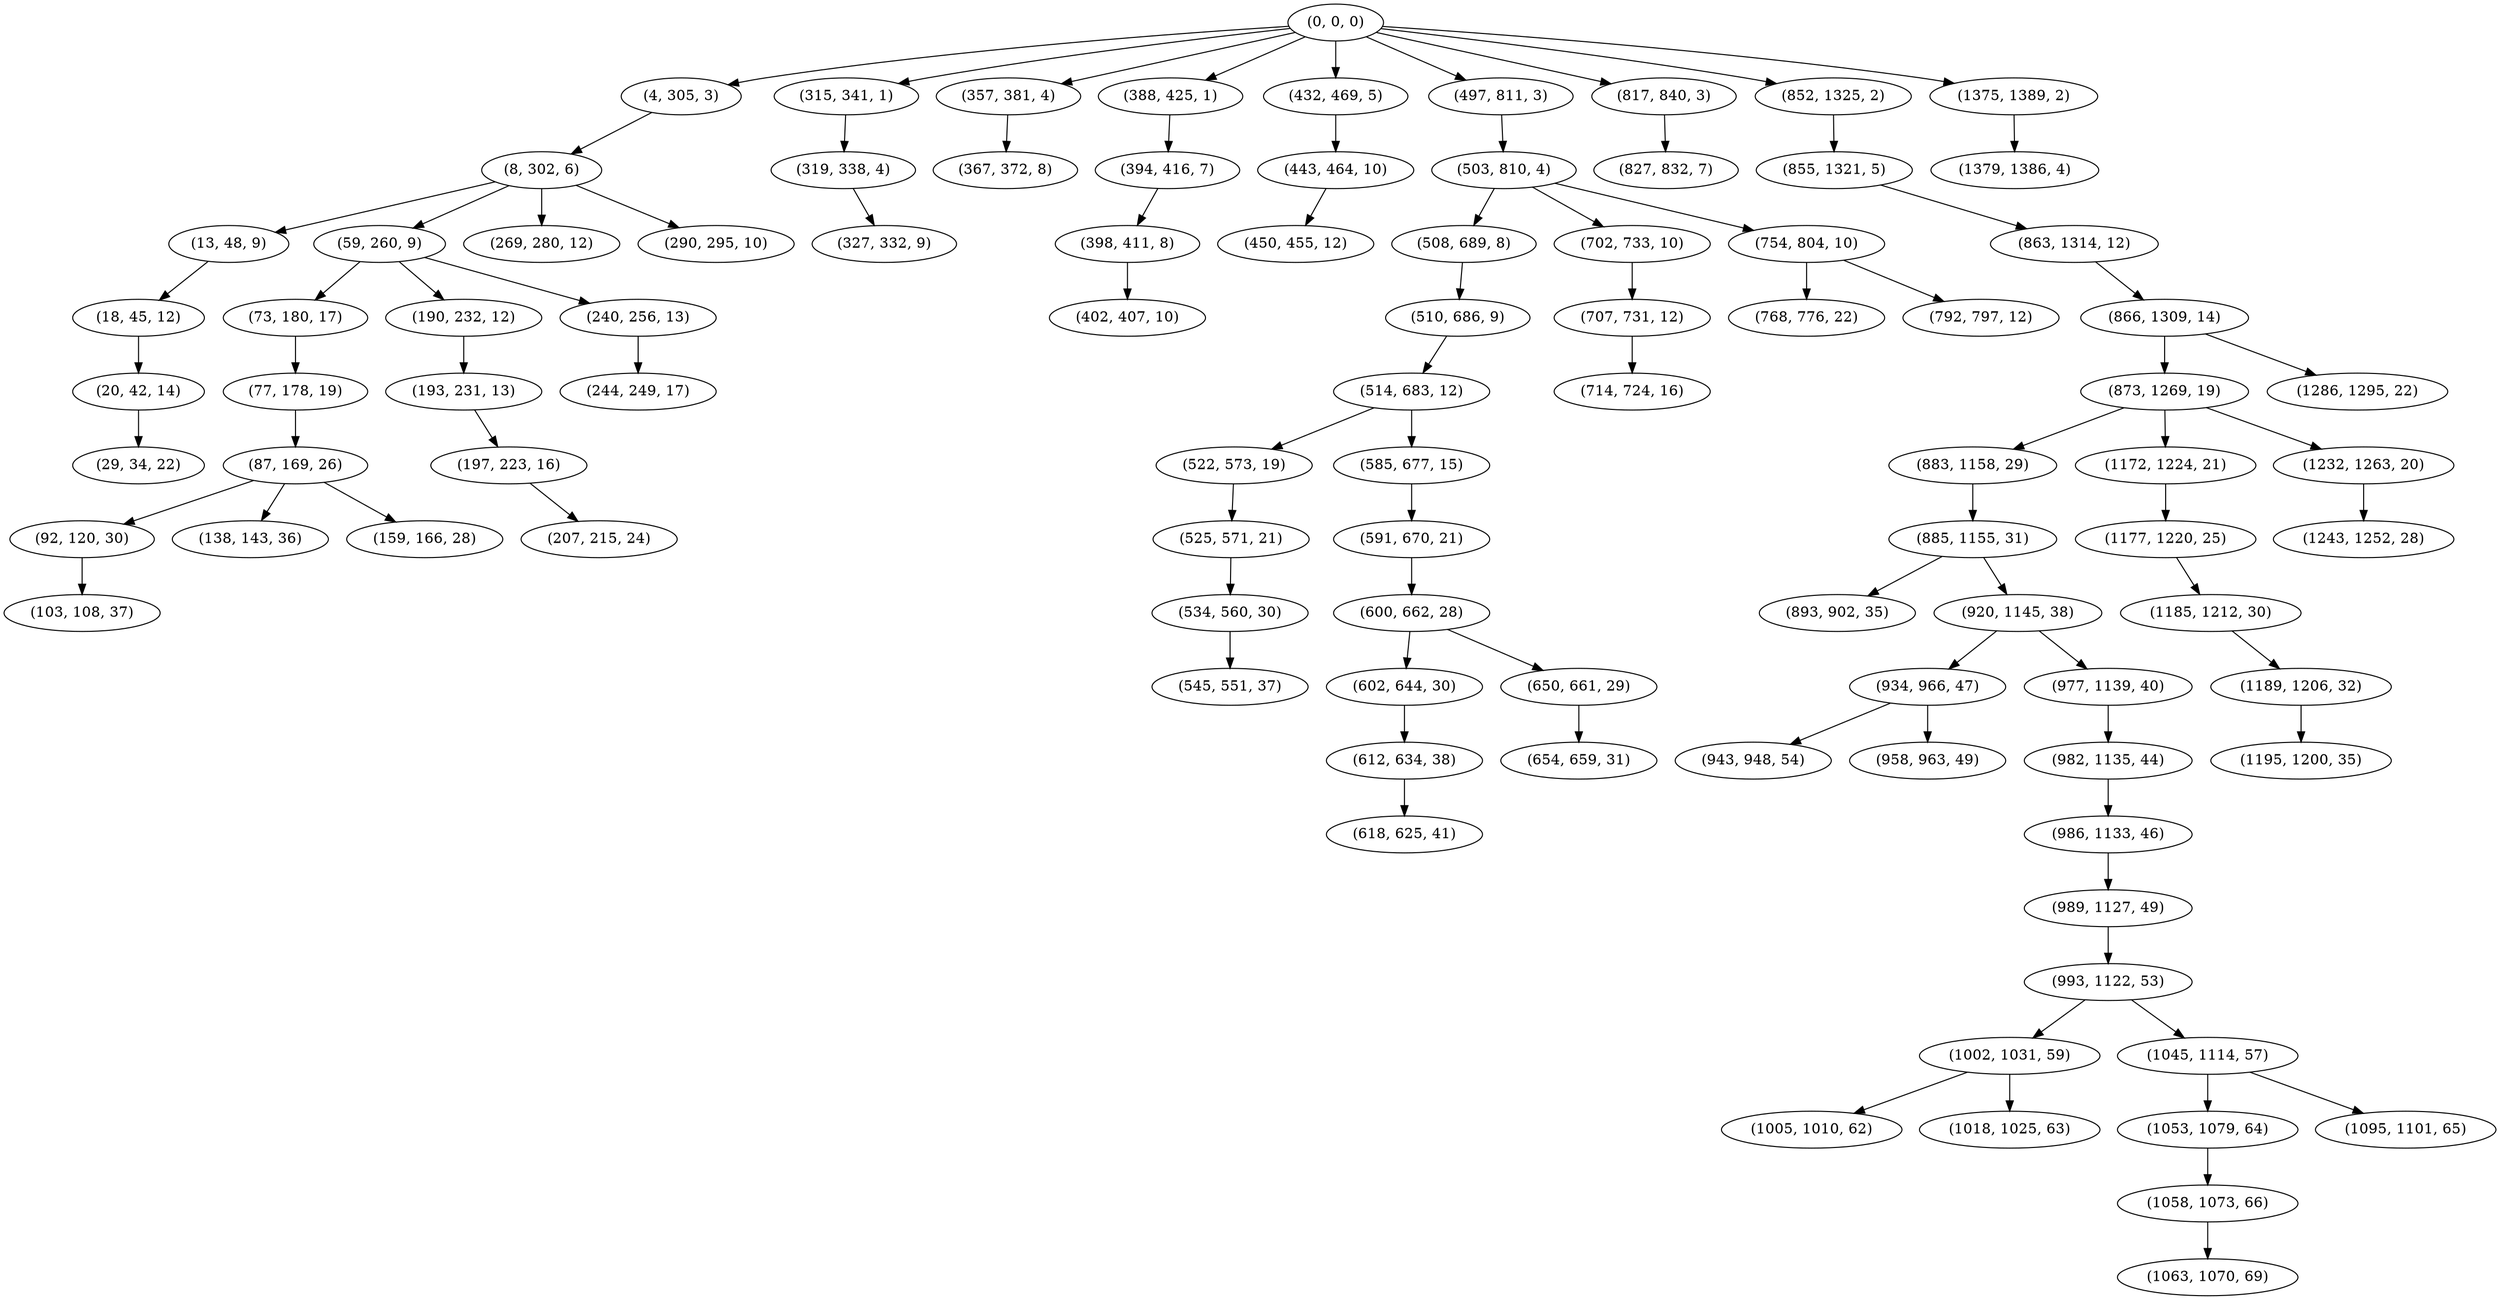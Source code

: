 digraph tree {
    "(0, 0, 0)";
    "(4, 305, 3)";
    "(8, 302, 6)";
    "(13, 48, 9)";
    "(18, 45, 12)";
    "(20, 42, 14)";
    "(29, 34, 22)";
    "(59, 260, 9)";
    "(73, 180, 17)";
    "(77, 178, 19)";
    "(87, 169, 26)";
    "(92, 120, 30)";
    "(103, 108, 37)";
    "(138, 143, 36)";
    "(159, 166, 28)";
    "(190, 232, 12)";
    "(193, 231, 13)";
    "(197, 223, 16)";
    "(207, 215, 24)";
    "(240, 256, 13)";
    "(244, 249, 17)";
    "(269, 280, 12)";
    "(290, 295, 10)";
    "(315, 341, 1)";
    "(319, 338, 4)";
    "(327, 332, 9)";
    "(357, 381, 4)";
    "(367, 372, 8)";
    "(388, 425, 1)";
    "(394, 416, 7)";
    "(398, 411, 8)";
    "(402, 407, 10)";
    "(432, 469, 5)";
    "(443, 464, 10)";
    "(450, 455, 12)";
    "(497, 811, 3)";
    "(503, 810, 4)";
    "(508, 689, 8)";
    "(510, 686, 9)";
    "(514, 683, 12)";
    "(522, 573, 19)";
    "(525, 571, 21)";
    "(534, 560, 30)";
    "(545, 551, 37)";
    "(585, 677, 15)";
    "(591, 670, 21)";
    "(600, 662, 28)";
    "(602, 644, 30)";
    "(612, 634, 38)";
    "(618, 625, 41)";
    "(650, 661, 29)";
    "(654, 659, 31)";
    "(702, 733, 10)";
    "(707, 731, 12)";
    "(714, 724, 16)";
    "(754, 804, 10)";
    "(768, 776, 22)";
    "(792, 797, 12)";
    "(817, 840, 3)";
    "(827, 832, 7)";
    "(852, 1325, 2)";
    "(855, 1321, 5)";
    "(863, 1314, 12)";
    "(866, 1309, 14)";
    "(873, 1269, 19)";
    "(883, 1158, 29)";
    "(885, 1155, 31)";
    "(893, 902, 35)";
    "(920, 1145, 38)";
    "(934, 966, 47)";
    "(943, 948, 54)";
    "(958, 963, 49)";
    "(977, 1139, 40)";
    "(982, 1135, 44)";
    "(986, 1133, 46)";
    "(989, 1127, 49)";
    "(993, 1122, 53)";
    "(1002, 1031, 59)";
    "(1005, 1010, 62)";
    "(1018, 1025, 63)";
    "(1045, 1114, 57)";
    "(1053, 1079, 64)";
    "(1058, 1073, 66)";
    "(1063, 1070, 69)";
    "(1095, 1101, 65)";
    "(1172, 1224, 21)";
    "(1177, 1220, 25)";
    "(1185, 1212, 30)";
    "(1189, 1206, 32)";
    "(1195, 1200, 35)";
    "(1232, 1263, 20)";
    "(1243, 1252, 28)";
    "(1286, 1295, 22)";
    "(1375, 1389, 2)";
    "(1379, 1386, 4)";
    "(0, 0, 0)" -> "(4, 305, 3)";
    "(0, 0, 0)" -> "(315, 341, 1)";
    "(0, 0, 0)" -> "(357, 381, 4)";
    "(0, 0, 0)" -> "(388, 425, 1)";
    "(0, 0, 0)" -> "(432, 469, 5)";
    "(0, 0, 0)" -> "(497, 811, 3)";
    "(0, 0, 0)" -> "(817, 840, 3)";
    "(0, 0, 0)" -> "(852, 1325, 2)";
    "(0, 0, 0)" -> "(1375, 1389, 2)";
    "(4, 305, 3)" -> "(8, 302, 6)";
    "(8, 302, 6)" -> "(13, 48, 9)";
    "(8, 302, 6)" -> "(59, 260, 9)";
    "(8, 302, 6)" -> "(269, 280, 12)";
    "(8, 302, 6)" -> "(290, 295, 10)";
    "(13, 48, 9)" -> "(18, 45, 12)";
    "(18, 45, 12)" -> "(20, 42, 14)";
    "(20, 42, 14)" -> "(29, 34, 22)";
    "(59, 260, 9)" -> "(73, 180, 17)";
    "(59, 260, 9)" -> "(190, 232, 12)";
    "(59, 260, 9)" -> "(240, 256, 13)";
    "(73, 180, 17)" -> "(77, 178, 19)";
    "(77, 178, 19)" -> "(87, 169, 26)";
    "(87, 169, 26)" -> "(92, 120, 30)";
    "(87, 169, 26)" -> "(138, 143, 36)";
    "(87, 169, 26)" -> "(159, 166, 28)";
    "(92, 120, 30)" -> "(103, 108, 37)";
    "(190, 232, 12)" -> "(193, 231, 13)";
    "(193, 231, 13)" -> "(197, 223, 16)";
    "(197, 223, 16)" -> "(207, 215, 24)";
    "(240, 256, 13)" -> "(244, 249, 17)";
    "(315, 341, 1)" -> "(319, 338, 4)";
    "(319, 338, 4)" -> "(327, 332, 9)";
    "(357, 381, 4)" -> "(367, 372, 8)";
    "(388, 425, 1)" -> "(394, 416, 7)";
    "(394, 416, 7)" -> "(398, 411, 8)";
    "(398, 411, 8)" -> "(402, 407, 10)";
    "(432, 469, 5)" -> "(443, 464, 10)";
    "(443, 464, 10)" -> "(450, 455, 12)";
    "(497, 811, 3)" -> "(503, 810, 4)";
    "(503, 810, 4)" -> "(508, 689, 8)";
    "(503, 810, 4)" -> "(702, 733, 10)";
    "(503, 810, 4)" -> "(754, 804, 10)";
    "(508, 689, 8)" -> "(510, 686, 9)";
    "(510, 686, 9)" -> "(514, 683, 12)";
    "(514, 683, 12)" -> "(522, 573, 19)";
    "(514, 683, 12)" -> "(585, 677, 15)";
    "(522, 573, 19)" -> "(525, 571, 21)";
    "(525, 571, 21)" -> "(534, 560, 30)";
    "(534, 560, 30)" -> "(545, 551, 37)";
    "(585, 677, 15)" -> "(591, 670, 21)";
    "(591, 670, 21)" -> "(600, 662, 28)";
    "(600, 662, 28)" -> "(602, 644, 30)";
    "(600, 662, 28)" -> "(650, 661, 29)";
    "(602, 644, 30)" -> "(612, 634, 38)";
    "(612, 634, 38)" -> "(618, 625, 41)";
    "(650, 661, 29)" -> "(654, 659, 31)";
    "(702, 733, 10)" -> "(707, 731, 12)";
    "(707, 731, 12)" -> "(714, 724, 16)";
    "(754, 804, 10)" -> "(768, 776, 22)";
    "(754, 804, 10)" -> "(792, 797, 12)";
    "(817, 840, 3)" -> "(827, 832, 7)";
    "(852, 1325, 2)" -> "(855, 1321, 5)";
    "(855, 1321, 5)" -> "(863, 1314, 12)";
    "(863, 1314, 12)" -> "(866, 1309, 14)";
    "(866, 1309, 14)" -> "(873, 1269, 19)";
    "(866, 1309, 14)" -> "(1286, 1295, 22)";
    "(873, 1269, 19)" -> "(883, 1158, 29)";
    "(873, 1269, 19)" -> "(1172, 1224, 21)";
    "(873, 1269, 19)" -> "(1232, 1263, 20)";
    "(883, 1158, 29)" -> "(885, 1155, 31)";
    "(885, 1155, 31)" -> "(893, 902, 35)";
    "(885, 1155, 31)" -> "(920, 1145, 38)";
    "(920, 1145, 38)" -> "(934, 966, 47)";
    "(920, 1145, 38)" -> "(977, 1139, 40)";
    "(934, 966, 47)" -> "(943, 948, 54)";
    "(934, 966, 47)" -> "(958, 963, 49)";
    "(977, 1139, 40)" -> "(982, 1135, 44)";
    "(982, 1135, 44)" -> "(986, 1133, 46)";
    "(986, 1133, 46)" -> "(989, 1127, 49)";
    "(989, 1127, 49)" -> "(993, 1122, 53)";
    "(993, 1122, 53)" -> "(1002, 1031, 59)";
    "(993, 1122, 53)" -> "(1045, 1114, 57)";
    "(1002, 1031, 59)" -> "(1005, 1010, 62)";
    "(1002, 1031, 59)" -> "(1018, 1025, 63)";
    "(1045, 1114, 57)" -> "(1053, 1079, 64)";
    "(1045, 1114, 57)" -> "(1095, 1101, 65)";
    "(1053, 1079, 64)" -> "(1058, 1073, 66)";
    "(1058, 1073, 66)" -> "(1063, 1070, 69)";
    "(1172, 1224, 21)" -> "(1177, 1220, 25)";
    "(1177, 1220, 25)" -> "(1185, 1212, 30)";
    "(1185, 1212, 30)" -> "(1189, 1206, 32)";
    "(1189, 1206, 32)" -> "(1195, 1200, 35)";
    "(1232, 1263, 20)" -> "(1243, 1252, 28)";
    "(1375, 1389, 2)" -> "(1379, 1386, 4)";
}
